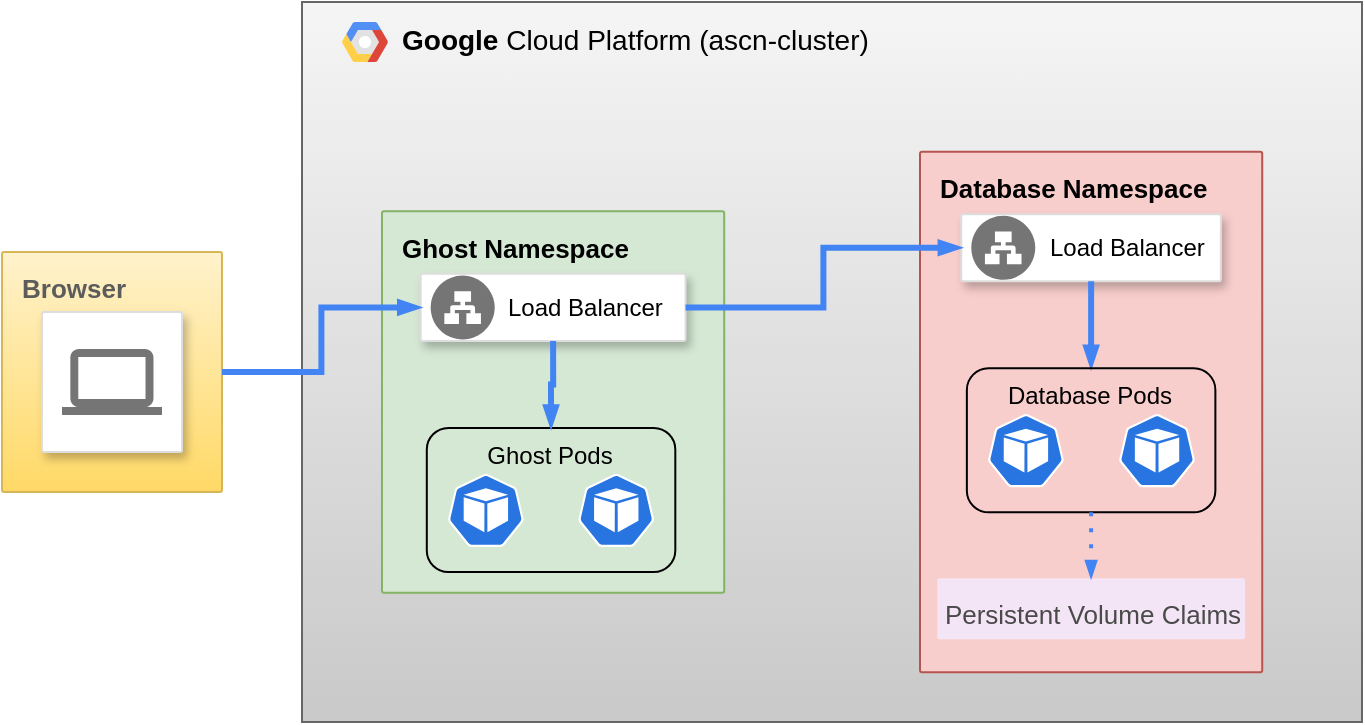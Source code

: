 <mxfile version="20.8.5" type="device"><diagram id="d1ab7348-05c3-a1e3-ca4d-12c340fd6b49" name="Page-1"><mxGraphModel dx="1215" dy="701" grid="1" gridSize="10" guides="1" tooltips="1" connect="1" arrows="1" fold="1" page="1" pageScale="1" pageWidth="1169" pageHeight="827" background="none" math="0" shadow="0"><root><mxCell id="0"/><mxCell id="1" parent="0"/><mxCell id="2" value="&lt;b&gt;Google &lt;/b&gt;Cloud Platform (ascn-cluster)" style="fillColor=#f5f5f5;strokeColor=#666666;shadow=0;gradientColor=#C9C9C9;fontSize=14;align=left;spacing=10;9E9E9E;verticalAlign=top;spacingTop=-4;fontStyle=0;spacingLeft=40;html=1;imageVerticalAlign=top;movable=1;resizable=1;rotatable=1;deletable=1;editable=1;connectable=1;" parent="1" vertex="1"><mxGeometry x="180" y="60" width="530" height="360" as="geometry"/></mxCell><mxCell id="3" value="" style="shape=mxgraph.gcp2.google_cloud_platform;fillColor=#F6F6F6;strokeColor=none;shadow=0;gradientColor=none;" parent="2" vertex="1"><mxGeometry width="23" height="20" relative="1" as="geometry"><mxPoint x="20" y="10" as="offset"/></mxGeometry></mxCell><mxCell id="Q7Hr5A1aBX7hMG8urVE3-65" value="&lt;b&gt;&lt;font style=&quot;font-size: 13px;&quot;&gt;Ghost Namespace&lt;/font&gt;&lt;/b&gt;" style="rounded=1;absoluteArcSize=1;arcSize=2;html=1;strokeColor=#82b366;shadow=0;dashed=0;fontSize=12;align=left;verticalAlign=top;spacing=10;spacingTop=-4;fillColor=#d5e8d4;movable=0;resizable=0;rotatable=0;deletable=0;editable=0;connectable=0;" vertex="1" parent="2"><mxGeometry x="39.995" y="104.661" width="171.111" height="190.678" as="geometry"/></mxCell><mxCell id="Q7Hr5A1aBX7hMG8urVE3-58" value="" style="strokeColor=#dddddd;shadow=1;strokeWidth=1;rounded=1;absoluteArcSize=1;arcSize=2;movable=0;resizable=0;rotatable=0;deletable=0;editable=0;connectable=0;" vertex="1" parent="2"><mxGeometry x="59.35" y="135.93" width="132.41" height="33.56" as="geometry"/></mxCell><mxCell id="Q7Hr5A1aBX7hMG8urVE3-59" value="Load Balancer" style="sketch=0;dashed=0;connectable=0;html=1;fillColor=#757575;strokeColor=none;shape=mxgraph.gcp2.network_load_balancer;part=1;labelPosition=right;verticalLabelPosition=middle;align=left;verticalAlign=middle;spacingLeft=5;fontSize=12;movable=0;resizable=0;rotatable=0;deletable=0;editable=0;" vertex="1" parent="Q7Hr5A1aBX7hMG8urVE3-58"><mxGeometry y="0.5" width="32" height="32" relative="1" as="geometry"><mxPoint x="5" y="-16" as="offset"/></mxGeometry></mxCell><mxCell id="5" value="&lt;b&gt;&lt;font style=&quot;font-size: 13px;&quot;&gt;Database Namespace&lt;/font&gt;&lt;/b&gt;" style="rounded=1;absoluteArcSize=1;arcSize=2;html=1;strokeColor=#b85450;shadow=0;dashed=0;fontSize=12;align=left;verticalAlign=top;spacing=10;spacingTop=-4;fillColor=#f8cecc;movable=0;resizable=0;rotatable=0;deletable=0;editable=0;connectable=0;" parent="2" vertex="1"><mxGeometry x="309.0" y="74.83" width="171.11" height="260.34" as="geometry"/></mxCell><mxCell id="Q7Hr5A1aBX7hMG8urVE3-66" value="" style="strokeColor=#dddddd;shadow=1;strokeWidth=1;rounded=1;absoluteArcSize=1;arcSize=2;movable=0;resizable=0;rotatable=0;deletable=0;editable=0;connectable=0;" vertex="1" parent="2"><mxGeometry x="329.64" y="106.1" width="129.82" height="33.56" as="geometry"/></mxCell><mxCell id="Q7Hr5A1aBX7hMG8urVE3-67" value="Load Balancer" style="sketch=0;dashed=0;connectable=0;html=1;fillColor=#757575;strokeColor=none;shape=mxgraph.gcp2.network_load_balancer;part=1;labelPosition=right;verticalLabelPosition=middle;align=left;verticalAlign=middle;spacingLeft=5;fontSize=12;movable=0;resizable=0;rotatable=0;deletable=0;editable=0;" vertex="1" parent="Q7Hr5A1aBX7hMG8urVE3-66"><mxGeometry y="0.5" width="32" height="32" relative="1" as="geometry"><mxPoint x="5" y="-16" as="offset"/></mxGeometry></mxCell><mxCell id="Q7Hr5A1aBX7hMG8urVE3-75" value="Ghost Pods" style="rounded=1;whiteSpace=wrap;html=1;fillColor=none;align=center;imageVerticalAlign=top;verticalAlign=top;movable=0;resizable=0;rotatable=0;deletable=0;editable=0;connectable=0;" vertex="1" parent="2"><mxGeometry x="62.4" y="212.97" width="124.26" height="72.03" as="geometry"/></mxCell><mxCell id="Q7Hr5A1aBX7hMG8urVE3-68" value="" style="sketch=0;html=1;dashed=0;whitespace=wrap;fillColor=#2875E2;strokeColor=#ffffff;points=[[0.005,0.63,0],[0.1,0.2,0],[0.9,0.2,0],[0.5,0,0],[0.995,0.63,0],[0.72,0.99,0],[0.5,1,0],[0.28,0.99,0]];verticalLabelPosition=bottom;align=center;verticalAlign=top;shape=mxgraph.kubernetes.icon;prIcon=pod;movable=0;resizable=0;rotatable=0;deletable=0;editable=0;connectable=0;" vertex="1" parent="2"><mxGeometry x="71.569" y="235.847" width="40.741" height="36.61" as="geometry"/></mxCell><mxCell id="Q7Hr5A1aBX7hMG8urVE3-77" value="" style="sketch=0;html=1;dashed=0;whitespace=wrap;fillColor=#2875E2;strokeColor=#ffffff;points=[[0.005,0.63,0],[0.1,0.2,0],[0.9,0.2,0],[0.5,0,0],[0.995,0.63,0],[0.72,0.99,0],[0.5,1,0],[0.28,0.99,0]];verticalLabelPosition=bottom;align=center;verticalAlign=top;shape=mxgraph.kubernetes.icon;prIcon=pod;movable=0;resizable=0;rotatable=0;deletable=0;editable=0;connectable=0;" vertex="1" parent="2"><mxGeometry x="136.754" y="235.847" width="40.741" height="36.61" as="geometry"/></mxCell><mxCell id="Q7Hr5A1aBX7hMG8urVE3-78" value="" style="edgeStyle=orthogonalEdgeStyle;fontSize=12;html=1;endArrow=blockThin;endFill=1;rounded=0;strokeWidth=3;endSize=4;startSize=4;dashed=0;strokeColor=#4284F3;exitX=0.5;exitY=1;exitDx=0;exitDy=0;entryX=0.5;entryY=0;entryDx=0;entryDy=0;movable=0;resizable=0;rotatable=0;deletable=0;editable=0;connectable=0;" edge="1" parent="2" source="Q7Hr5A1aBX7hMG8urVE3-58" target="Q7Hr5A1aBX7hMG8urVE3-75"><mxGeometry width="100" relative="1" as="geometry"><mxPoint x="289.8" y="210.89" as="sourcePoint"/><mxPoint x="368.319" y="210.89" as="targetPoint"/></mxGeometry></mxCell><mxCell id="Q7Hr5A1aBX7hMG8urVE3-79" value="" style="edgeStyle=orthogonalEdgeStyle;fontSize=12;html=1;endArrow=blockThin;endFill=1;rounded=0;strokeWidth=3;endSize=4;startSize=4;dashed=0;strokeColor=#4284F3;exitX=1;exitY=0.5;exitDx=0;exitDy=0;entryX=0;entryY=0.5;entryDx=0;entryDy=0;movable=0;resizable=0;rotatable=0;deletable=0;editable=0;connectable=0;" edge="1" parent="2" source="Q7Hr5A1aBX7hMG8urVE3-58" target="Q7Hr5A1aBX7hMG8urVE3-66"><mxGeometry width="100" relative="1" as="geometry"><mxPoint x="314.787" y="179.543" as="sourcePoint"/><mxPoint x="393.306" y="179.543" as="targetPoint"/></mxGeometry></mxCell><mxCell id="Q7Hr5A1aBX7hMG8urVE3-99" value="&lt;font style=&quot;font-size: 13px;&quot; color=&quot;#4a4a4a&quot;&gt;Persistent Volume Claims&lt;/font&gt;" style="sketch=0;points=[[0,0,0],[0.25,0,0],[0.5,0,0],[0.75,0,0],[1,0,0],[1,0.25,0],[1,0.5,0],[1,0.75,0],[1,1,0],[0.75,1,0],[0.5,1,0],[0.25,1,0],[0,1,0],[0,0.75,0],[0,0.5,0],[0,0.25,0]];rounded=1;absoluteArcSize=1;arcSize=2;html=1;strokeColor=none;gradientColor=none;shadow=0;dashed=0;fontSize=12;fontColor=#9E9E9E;align=center;verticalAlign=top;spacing=10;spacingTop=-4;fillColor=#F3E5F5;movable=0;resizable=0;rotatable=0;deletable=0;editable=0;connectable=0;" vertex="1" parent="2"><mxGeometry x="317.61" y="288.17" width="153.89" height="30.51" as="geometry"/></mxCell><mxCell id="Q7Hr5A1aBX7hMG8urVE3-105" value="" style="edgeStyle=orthogonalEdgeStyle;fontSize=12;html=1;endArrow=blockThin;endFill=1;rounded=0;strokeWidth=3;endSize=4;startSize=4;dashed=0;strokeColor=#4284F3;exitX=0.5;exitY=1;exitDx=0;exitDy=0;entryX=0.5;entryY=0;entryDx=0;entryDy=0;movable=0;resizable=0;rotatable=0;deletable=0;editable=0;connectable=0;" edge="1" parent="2" source="Q7Hr5A1aBX7hMG8urVE3-66" target="Q7Hr5A1aBX7hMG8urVE3-102"><mxGeometry width="100" relative="1" as="geometry"><mxPoint x="234.951" y="125.695" as="sourcePoint"/><mxPoint x="234.951" y="164.822" as="targetPoint"/></mxGeometry></mxCell><mxCell id="Q7Hr5A1aBX7hMG8urVE3-102" value="Database Pods" style="rounded=1;whiteSpace=wrap;html=1;fillColor=none;align=center;imageVerticalAlign=top;verticalAlign=top;movable=0;resizable=0;rotatable=0;deletable=0;editable=0;connectable=0;" vertex="1" parent="2"><mxGeometry x="332.43" y="183.14" width="124.26" height="72.03" as="geometry"/></mxCell><mxCell id="Q7Hr5A1aBX7hMG8urVE3-97" value="" style="edgeStyle=orthogonalEdgeStyle;fontSize=12;html=1;endArrow=blockThin;endFill=1;rounded=0;strokeWidth=2;endSize=4;startSize=4;dashed=1;dashPattern=1 3;strokeColor=#4284F3;entryX=0.5;entryY=0;entryDx=0;entryDy=0;entryPerimeter=0;exitX=0.5;exitY=1;exitDx=0;exitDy=0;movable=0;resizable=0;rotatable=0;deletable=0;editable=0;connectable=0;" edge="1" parent="2" source="Q7Hr5A1aBX7hMG8urVE3-102" target="Q7Hr5A1aBX7hMG8urVE3-99"><mxGeometry width="100" relative="1" as="geometry"><mxPoint x="391.988" y="216.306" as="sourcePoint"/><mxPoint x="391.988" y="245.822" as="targetPoint"/></mxGeometry></mxCell><mxCell id="Q7Hr5A1aBX7hMG8urVE3-103" value="" style="sketch=0;html=1;dashed=0;whitespace=wrap;fillColor=#2875E2;strokeColor=#ffffff;points=[[0.005,0.63,0],[0.1,0.2,0],[0.9,0.2,0],[0.5,0,0],[0.995,0.63,0],[0.72,0.99,0],[0.5,1,0],[0.28,0.99,0]];verticalLabelPosition=bottom;align=center;verticalAlign=top;shape=mxgraph.kubernetes.icon;prIcon=pod;movable=0;resizable=0;rotatable=0;deletable=0;editable=0;connectable=0;" vertex="1" parent="2"><mxGeometry x="341.595" y="206.017" width="40.741" height="36.61" as="geometry"/></mxCell><mxCell id="Q7Hr5A1aBX7hMG8urVE3-104" value="" style="sketch=0;html=1;dashed=0;whitespace=wrap;fillColor=#2875E2;strokeColor=#ffffff;points=[[0.005,0.63,0],[0.1,0.2,0],[0.9,0.2,0],[0.5,0,0],[0.995,0.63,0],[0.72,0.99,0],[0.5,1,0],[0.28,0.99,0]];verticalLabelPosition=bottom;align=center;verticalAlign=top;shape=mxgraph.kubernetes.icon;prIcon=pod;movable=0;resizable=0;rotatable=0;deletable=0;editable=0;connectable=0;" vertex="1" parent="2"><mxGeometry x="407.52" y="206.02" width="40" height="36.61" as="geometry"/></mxCell><mxCell id="7" value="&lt;font style=&quot;font-size: 13px;&quot; color=&quot;#5c5c5c&quot;&gt;&lt;b&gt;Browser&lt;/b&gt;&lt;/font&gt;" style="rounded=1;absoluteArcSize=1;arcSize=2;html=1;strokeColor=#d6b656;shadow=0;dashed=0;fontSize=12;align=left;verticalAlign=top;spacing=10;spacingTop=-4;fillColor=#fff2cc;gradientColor=#ffd966;" parent="1" vertex="1"><mxGeometry x="30" y="185.0" width="110" height="120" as="geometry"/></mxCell><mxCell id="18" value="" style="strokeColor=#dddddd;fillColor=#ffffff;shadow=1;strokeWidth=1;rounded=1;absoluteArcSize=1;arcSize=2;labelPosition=center;verticalLabelPosition=middle;align=center;verticalAlign=bottom;spacingLeft=0;fontColor=#999999;fontSize=12;whiteSpace=wrap;spacingBottom=2;html=1;" parent="1" vertex="1"><mxGeometry x="50" y="215.0" width="70" height="70" as="geometry"/></mxCell><mxCell id="19" value="" style="dashed=0;connectable=0;html=1;fillColor=#757575;strokeColor=none;shape=mxgraph.gcp2.laptop;part=1;" parent="18" vertex="1"><mxGeometry x="0.5" width="50" height="33" relative="1" as="geometry"><mxPoint x="-25" y="18.5" as="offset"/></mxGeometry></mxCell><mxCell id="Q7Hr5A1aBX7hMG8urVE3-60" value="" style="edgeStyle=orthogonalEdgeStyle;fontSize=12;html=1;endArrow=blockThin;endFill=1;rounded=0;strokeWidth=3;endSize=4;startSize=4;dashed=0;strokeColor=#4284F3;exitX=1;exitY=0.5;exitDx=0;exitDy=0;entryX=0;entryY=0.5;entryDx=0;entryDy=0;" edge="1" parent="1" source="7" target="Q7Hr5A1aBX7hMG8urVE3-58"><mxGeometry width="100" relative="1" as="geometry"><mxPoint x="500" y="420.0" as="sourcePoint"/><mxPoint x="600" y="420.0" as="targetPoint"/></mxGeometry></mxCell></root></mxGraphModel></diagram></mxfile>
